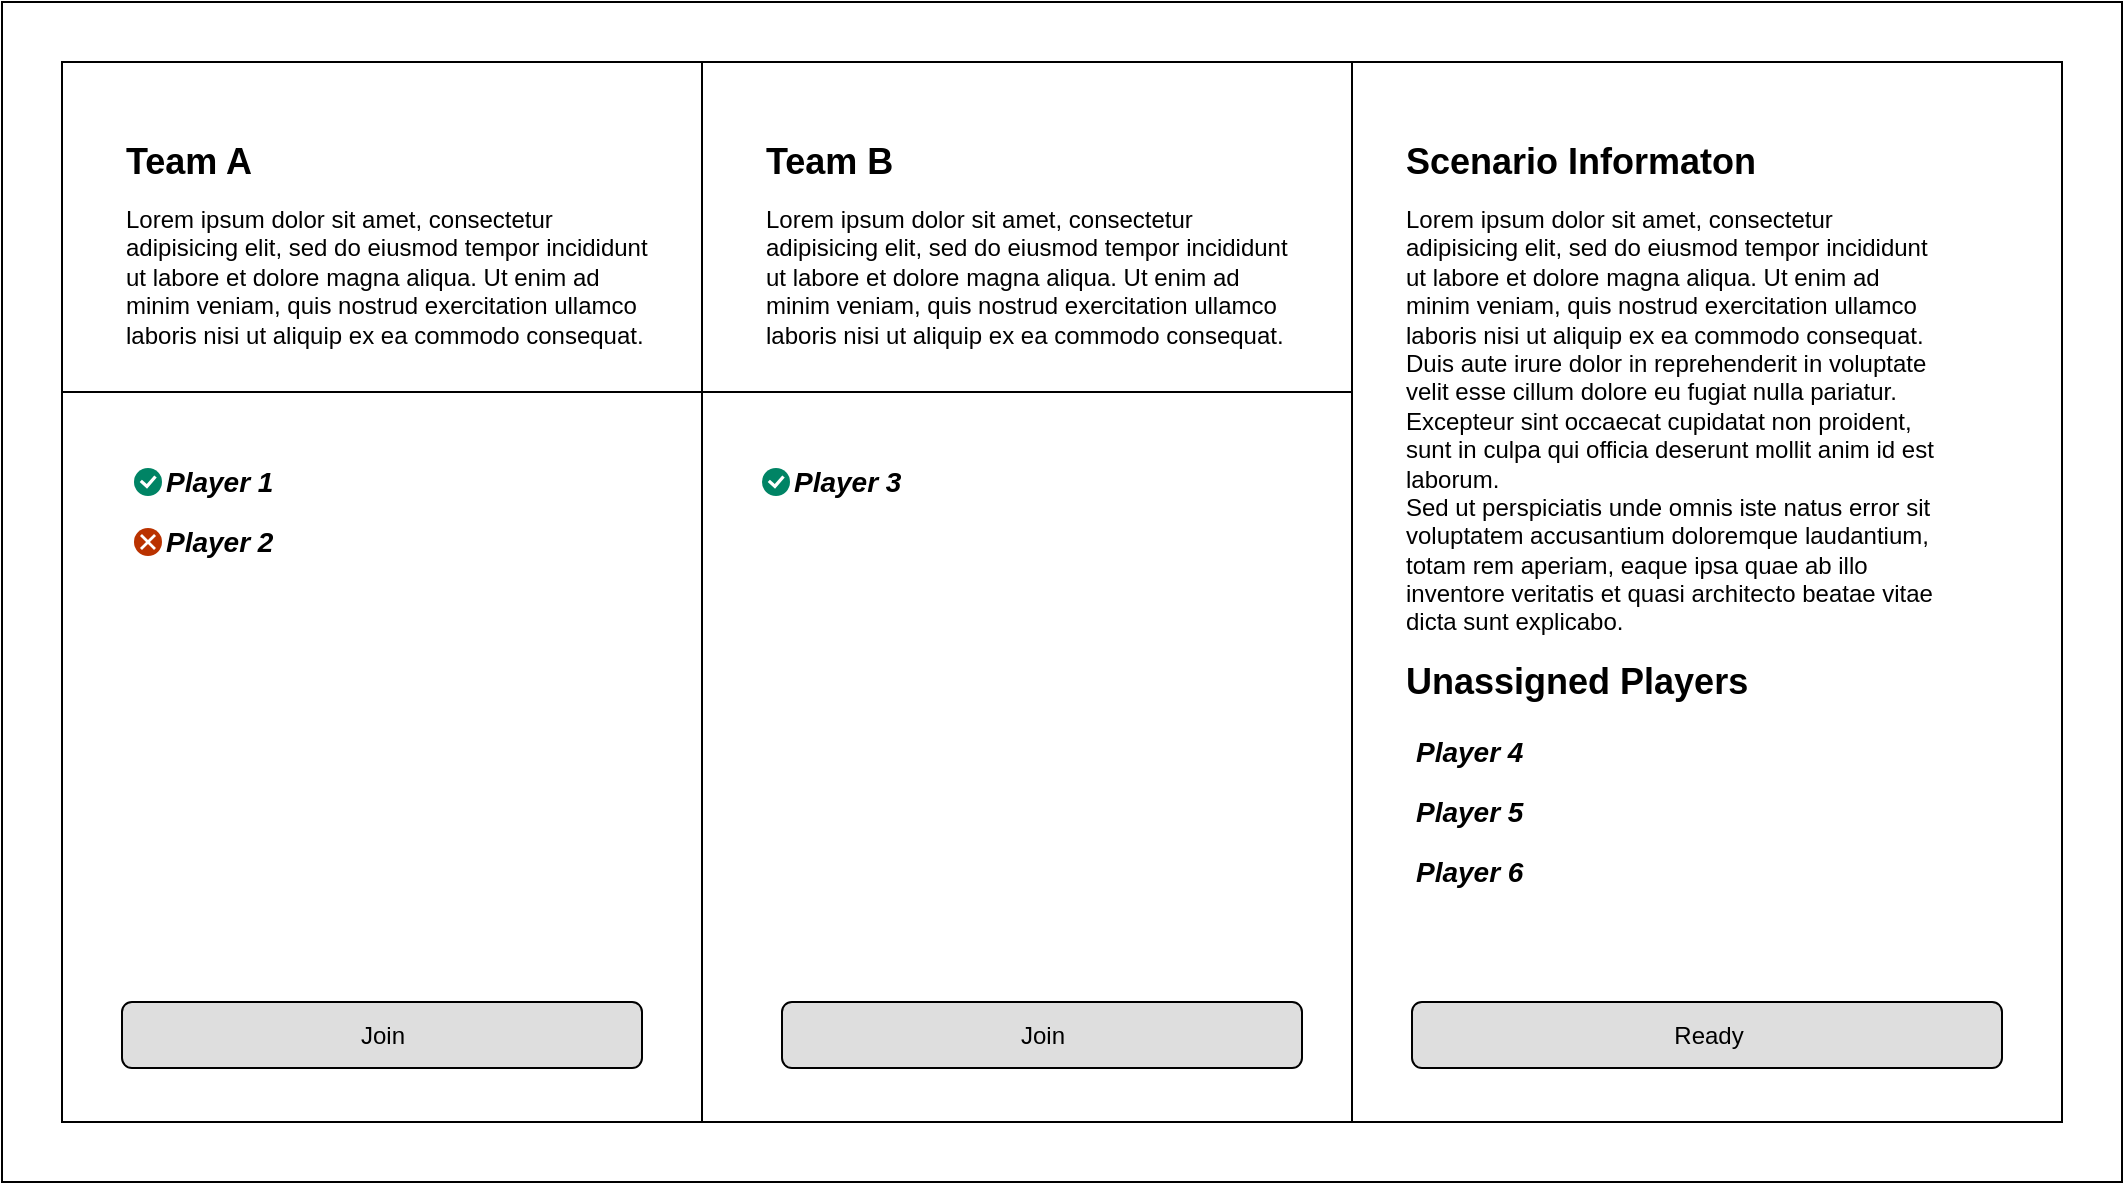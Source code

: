 <mxfile version="15.4.0" type="device"><diagram id="0JcXkW7xqhn7kqXnfj3O" name="Page-1"><mxGraphModel dx="1422" dy="816" grid="1" gridSize="10" guides="1" tooltips="1" connect="1" arrows="1" fold="1" page="1" pageScale="1" pageWidth="827" pageHeight="1169" math="0" shadow="0"><root><mxCell id="0"/><mxCell id="1" parent="0"/><mxCell id="EwlRGWiVsIDQ4gRHFGVk-1" value="" style="rounded=0;whiteSpace=wrap;html=1;" vertex="1" parent="1"><mxGeometry x="20" y="20" width="1060" height="590" as="geometry"/></mxCell><mxCell id="EwlRGWiVsIDQ4gRHFGVk-2" value="" style="rounded=0;whiteSpace=wrap;html=1;" vertex="1" parent="1"><mxGeometry x="50" y="50" width="1000" height="530" as="geometry"/></mxCell><mxCell id="EwlRGWiVsIDQ4gRHFGVk-3" value="" style="line;strokeWidth=1;direction=south;html=1;" vertex="1" parent="1"><mxGeometry x="690" y="50" width="10" height="530" as="geometry"/></mxCell><mxCell id="EwlRGWiVsIDQ4gRHFGVk-26" value="Scenario Informaton" style="text;strokeColor=none;fillColor=none;html=1;fontSize=18;fontStyle=1;verticalAlign=middle;align=left;" vertex="1" parent="1"><mxGeometry x="720" y="80" width="100" height="40" as="geometry"/></mxCell><mxCell id="EwlRGWiVsIDQ4gRHFGVk-54" value="Lorem ipsum dolor sit amet, consectetur adipisicing elit, sed do eiusmod tempor incididunt ut labore et dolore magna aliqua. Ut enim ad minim veniam, quis nostrud exercitation ullamco laboris nisi ut aliquip ex ea commodo consequat. Duis aute irure dolor in reprehenderit in voluptate velit esse cillum dolore eu fugiat nulla pariatur. Excepteur sint occaecat cupidatat non proident, sunt in culpa qui officia deserunt mollit anim id est laborum.&lt;br&gt;Sed ut perspiciatis unde omnis iste natus error sit voluptatem accusantium doloremque laudantium, totam rem aperiam, eaque ipsa quae ab illo inventore veritatis et quasi architecto beatae vitae dicta sunt explicabo." style="text;spacingTop=-5;whiteSpace=wrap;html=1;align=left;fontSize=12;fontFamily=Helvetica;fillColor=none;strokeColor=none;" vertex="1" parent="1"><mxGeometry x="720" y="120" width="270" height="460" as="geometry"/></mxCell><mxCell id="EwlRGWiVsIDQ4gRHFGVk-55" value="Team A" style="text;strokeColor=none;fillColor=none;html=1;fontSize=18;fontStyle=1;verticalAlign=middle;align=left;" vertex="1" parent="1"><mxGeometry x="80" y="80" width="100" height="40" as="geometry"/></mxCell><mxCell id="EwlRGWiVsIDQ4gRHFGVk-56" value="Team B" style="text;strokeColor=none;fillColor=none;html=1;fontSize=18;fontStyle=1;verticalAlign=middle;align=left;" vertex="1" parent="1"><mxGeometry x="400" y="80" width="100" height="40" as="geometry"/></mxCell><mxCell id="EwlRGWiVsIDQ4gRHFGVk-59" value="Join" style="rounded=1;fillColor=#DEDEDE;align=center;strokeColor=default;html=1;fontColor=#000000;fontSize=12;sketch=0;" vertex="1" parent="1"><mxGeometry x="80" y="520" width="260" height="33" as="geometry"/></mxCell><mxCell id="EwlRGWiVsIDQ4gRHFGVk-60" value="Join" style="rounded=1;fillColor=#DEDEDE;align=center;strokeColor=default;html=1;fontColor=#000000;fontSize=12;sketch=0;" vertex="1" parent="1"><mxGeometry x="410" y="520" width="260" height="33" as="geometry"/></mxCell><mxCell id="EwlRGWiVsIDQ4gRHFGVk-61" value="Ready" style="rounded=1;fillColor=#DEDEDE;align=center;strokeColor=default;html=1;fontColor=#000000;fontSize=12;sketch=0;" vertex="1" parent="1"><mxGeometry x="725" y="520" width="295" height="33" as="geometry"/></mxCell><mxCell id="EwlRGWiVsIDQ4gRHFGVk-65" value="Lorem ipsum dolor sit amet, consectetur adipisicing elit, sed do eiusmod tempor incididunt ut labore et dolore magna aliqua. Ut enim ad minim veniam, quis nostrud exercitation ullamco laboris nisi ut aliquip ex ea commodo consequat." style="text;spacingTop=-5;whiteSpace=wrap;html=1;align=left;fontSize=12;fontFamily=Helvetica;fillColor=none;strokeColor=none;" vertex="1" parent="1"><mxGeometry x="400" y="120" width="270" height="80" as="geometry"/></mxCell><mxCell id="EwlRGWiVsIDQ4gRHFGVk-66" value="Lorem ipsum dolor sit amet, consectetur adipisicing elit, sed do eiusmod tempor incididunt ut labore et dolore magna aliqua. Ut enim ad minim veniam, quis nostrud exercitation ullamco laboris nisi ut aliquip ex ea commodo consequat." style="text;spacingTop=-5;whiteSpace=wrap;html=1;align=left;fontSize=12;fontFamily=Helvetica;fillColor=none;strokeColor=none;" vertex="1" parent="1"><mxGeometry x="80" y="120" width="270" height="80" as="geometry"/></mxCell><mxCell id="EwlRGWiVsIDQ4gRHFGVk-68" value="" style="line;strokeWidth=1;html=1;rounded=0;glass=0;sketch=0;fontSize=14;fillColor=none;gradientColor=none;gradientDirection=north;align=left;verticalAlign=top;strokeColor=#000000;" vertex="1" parent="1"><mxGeometry x="50" y="210" width="645" height="10" as="geometry"/></mxCell><mxCell id="EwlRGWiVsIDQ4gRHFGVk-57" value="" style="line;strokeWidth=1;direction=south;html=1;" vertex="1" parent="1"><mxGeometry x="365" y="50" width="10" height="530" as="geometry"/></mxCell><mxCell id="EwlRGWiVsIDQ4gRHFGVk-69" value="&lt;i&gt;&lt;font style=&quot;font-size: 14px&quot;&gt;Player 1&lt;/font&gt;&lt;/i&gt;" style="text;strokeColor=none;fillColor=none;html=1;fontSize=18;fontStyle=1;verticalAlign=middle;align=left;spacingBottom=3;" vertex="1" parent="1"><mxGeometry x="100" y="245" width="100" height="30" as="geometry"/></mxCell><mxCell id="EwlRGWiVsIDQ4gRHFGVk-71" value="" style="html=1;shadow=0;dashed=0;shape=mxgraph.atlassian.checkbox;fillColor=#008465;strokeColor=none;html=1;sketch=0;rounded=0;glass=0;fontSize=14;align=left;verticalAlign=top;" vertex="1" parent="1"><mxGeometry x="86" y="253" width="14" height="14" as="geometry"/></mxCell><mxCell id="EwlRGWiVsIDQ4gRHFGVk-72" value="&lt;i&gt;&lt;font style=&quot;font-size: 14px&quot;&gt;Player 2&lt;/font&gt;&lt;/i&gt;" style="text;strokeColor=none;fillColor=none;html=1;fontSize=18;fontStyle=1;verticalAlign=middle;align=left;spacingBottom=3;" vertex="1" parent="1"><mxGeometry x="100" y="275" width="100" height="30" as="geometry"/></mxCell><mxCell id="EwlRGWiVsIDQ4gRHFGVk-74" value="&lt;i&gt;&lt;font style=&quot;font-size: 14px&quot;&gt;Player 3&lt;/font&gt;&lt;/i&gt;" style="text;strokeColor=none;fillColor=none;html=1;fontSize=18;fontStyle=1;verticalAlign=middle;align=left;spacingBottom=3;" vertex="1" parent="1"><mxGeometry x="414" y="245" width="100" height="30" as="geometry"/></mxCell><mxCell id="EwlRGWiVsIDQ4gRHFGVk-75" value="" style="html=1;shadow=0;dashed=0;shape=mxgraph.atlassian.checkbox;fillColor=#008465;strokeColor=none;html=1;sketch=0;rounded=0;glass=0;fontSize=14;align=left;verticalAlign=top;" vertex="1" parent="1"><mxGeometry x="400" y="253" width="14" height="14" as="geometry"/></mxCell><mxCell id="EwlRGWiVsIDQ4gRHFGVk-77" value="" style="html=1;shadow=0;dashed=0;shape=mxgraph.atlassian.close;fillColor=#BA3200;strokeColor=none;html=1;sketch=0;rounded=0;glass=0;fontSize=14;align=left;verticalAlign=middle;" vertex="1" parent="1"><mxGeometry x="86" y="283" width="14" height="14" as="geometry"/></mxCell><mxCell id="EwlRGWiVsIDQ4gRHFGVk-78" value="&lt;i&gt;&lt;font style=&quot;font-size: 14px&quot;&gt;Player 4&lt;/font&gt;&lt;/i&gt;" style="text;strokeColor=none;fillColor=none;html=1;fontSize=18;fontStyle=1;verticalAlign=middle;align=left;spacingBottom=3;" vertex="1" parent="1"><mxGeometry x="725" y="380" width="100" height="30" as="geometry"/></mxCell><mxCell id="EwlRGWiVsIDQ4gRHFGVk-79" value="Unassigned Players" style="text;strokeColor=none;fillColor=none;html=1;fontSize=18;fontStyle=1;verticalAlign=middle;align=left;" vertex="1" parent="1"><mxGeometry x="720" y="340" width="100" height="40" as="geometry"/></mxCell><mxCell id="EwlRGWiVsIDQ4gRHFGVk-80" value="&lt;i&gt;&lt;font style=&quot;font-size: 14px&quot;&gt;Player 5&lt;/font&gt;&lt;/i&gt;" style="text;strokeColor=none;fillColor=none;html=1;fontSize=18;fontStyle=1;verticalAlign=middle;align=left;spacingBottom=3;" vertex="1" parent="1"><mxGeometry x="725" y="410" width="100" height="30" as="geometry"/></mxCell><mxCell id="EwlRGWiVsIDQ4gRHFGVk-81" value="&lt;i&gt;&lt;font style=&quot;font-size: 14px&quot;&gt;Player 6&lt;/font&gt;&lt;/i&gt;" style="text;strokeColor=none;fillColor=none;html=1;fontSize=18;fontStyle=1;verticalAlign=middle;align=left;spacingBottom=3;" vertex="1" parent="1"><mxGeometry x="725" y="440" width="100" height="30" as="geometry"/></mxCell></root></mxGraphModel></diagram></mxfile>